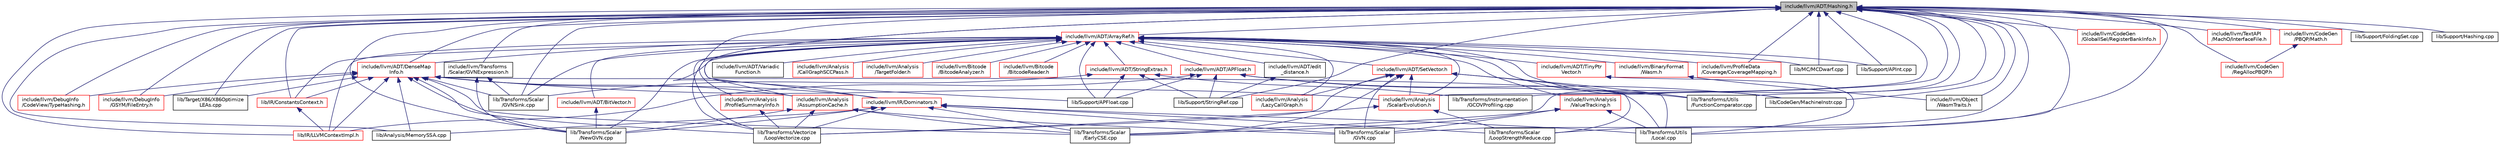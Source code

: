 digraph "include/llvm/ADT/Hashing.h"
{
 // LATEX_PDF_SIZE
  bgcolor="transparent";
  edge [fontname="Helvetica",fontsize="10",labelfontname="Helvetica",labelfontsize="10"];
  node [fontname="Helvetica",fontsize="10",shape="box"];
  Node1 [label="include/llvm/ADT/Hashing.h",height=0.2,width=0.4,color="black", fillcolor="grey75", style="filled", fontcolor="black",tooltip=" "];
  Node1 -> Node2 [dir="back",color="midnightblue",fontsize="10",style="solid",fontname="Helvetica"];
  Node2 [label="include/llvm/ADT/ArrayRef.h",height=0.2,width=0.4,color="red",URL="$ArrayRef_8h.html",tooltip=" "];
  Node2 -> Node3 [dir="back",color="midnightblue",fontsize="10",style="solid",fontname="Helvetica"];
  Node3 [label="include/llvm/ADT/APFloat.h",height=0.2,width=0.4,color="red",URL="$APFloat_8h.html",tooltip="This file declares a class to represent arbitrary precision floating point values and provide a varie..."];
  Node3 -> Node1090 [dir="back",color="midnightblue",fontsize="10",style="solid",fontname="Helvetica"];
  Node1090 [label="lib/CodeGen/MachineInstr.cpp",height=0.2,width=0.4,color="black",URL="$MachineInstr_8cpp.html",tooltip=" "];
  Node3 -> Node1435 [dir="back",color="midnightblue",fontsize="10",style="solid",fontname="Helvetica"];
  Node1435 [label="lib/IR/LLVMContextImpl.h",height=0.2,width=0.4,color="red",URL="$LLVMContextImpl_8h.html",tooltip=" "];
  Node3 -> Node2003 [dir="back",color="midnightblue",fontsize="10",style="solid",fontname="Helvetica"];
  Node2003 [label="lib/Support/APFloat.cpp",height=0.2,width=0.4,color="black",URL="$APFloat_8cpp.html",tooltip=" "];
  Node3 -> Node2005 [dir="back",color="midnightblue",fontsize="10",style="solid",fontname="Helvetica"];
  Node2005 [label="lib/Support/StringRef.cpp",height=0.2,width=0.4,color="black",URL="$StringRef_8cpp.html",tooltip=" "];
  Node3 -> Node1623 [dir="back",color="midnightblue",fontsize="10",style="solid",fontname="Helvetica"];
  Node1623 [label="lib/Transforms/Utils\l/FunctionComparator.cpp",height=0.2,width=0.4,color="black",URL="$FunctionComparator_8cpp.html",tooltip=" "];
  Node2 -> Node2021 [dir="back",color="midnightblue",fontsize="10",style="solid",fontname="Helvetica"];
  Node2021 [label="include/llvm/ADT/BitVector.h",height=0.2,width=0.4,color="red",URL="$BitVector_8h.html",tooltip=" "];
  Node2021 -> Node677 [dir="back",color="midnightblue",fontsize="10",style="solid",fontname="Helvetica"];
  Node677 [label="lib/Transforms/Scalar\l/NewGVN.cpp",height=0.2,width=0.4,color="black",URL="$NewGVN_8cpp.html",tooltip="This file implements the new LLVM's Global Value Numbering pass."];
  Node2 -> Node2073 [dir="back",color="midnightblue",fontsize="10",style="solid",fontname="Helvetica"];
  Node2073 [label="include/llvm/ADT/DenseMap\lInfo.h",height=0.2,width=0.4,color="red",URL="$DenseMapInfo_8h.html",tooltip=" "];
  Node2073 -> Node1790 [dir="back",color="midnightblue",fontsize="10",style="solid",fontname="Helvetica"];
  Node1790 [label="include/llvm/Analysis\l/AssumptionCache.h",height=0.2,width=0.4,color="red",URL="$AssumptionCache_8h.html",tooltip=" "];
  Node1790 -> Node781 [dir="back",color="midnightblue",fontsize="10",style="solid",fontname="Helvetica"];
  Node781 [label="lib/Transforms/Scalar\l/EarlyCSE.cpp",height=0.2,width=0.4,color="black",URL="$EarlyCSE_8cpp.html",tooltip=" "];
  Node1790 -> Node783 [dir="back",color="midnightblue",fontsize="10",style="solid",fontname="Helvetica"];
  Node783 [label="lib/Transforms/Scalar\l/GVN.cpp",height=0.2,width=0.4,color="black",URL="$GVN_8cpp.html",tooltip=" "];
  Node1790 -> Node677 [dir="back",color="midnightblue",fontsize="10",style="solid",fontname="Helvetica"];
  Node1790 -> Node701 [dir="back",color="midnightblue",fontsize="10",style="solid",fontname="Helvetica"];
  Node701 [label="lib/Transforms/Vectorize\l/LoopVectorize.cpp",height=0.2,width=0.4,color="black",URL="$LoopVectorize_8cpp.html",tooltip=" "];
  Node2073 -> Node1467 [dir="back",color="midnightblue",fontsize="10",style="solid",fontname="Helvetica"];
  Node1467 [label="include/llvm/Analysis\l/ScalarEvolution.h",height=0.2,width=0.4,color="red",URL="$ScalarEvolution_8h.html",tooltip=" "];
  Node1467 -> Node685 [dir="back",color="midnightblue",fontsize="10",style="solid",fontname="Helvetica"];
  Node685 [label="lib/Transforms/Scalar\l/LoopStrengthReduce.cpp",height=0.2,width=0.4,color="black",URL="$LoopStrengthReduce_8cpp.html",tooltip=" "];
  Node1467 -> Node701 [dir="back",color="midnightblue",fontsize="10",style="solid",fontname="Helvetica"];
  Node2073 -> Node2738 [dir="back",color="midnightblue",fontsize="10",style="solid",fontname="Helvetica"];
  Node2738 [label="include/llvm/DebugInfo\l/CodeView/TypeHashing.h",height=0.2,width=0.4,color="red",URL="$TypeHashing_8h.html",tooltip=" "];
  Node2073 -> Node2919 [dir="back",color="midnightblue",fontsize="10",style="solid",fontname="Helvetica"];
  Node2919 [label="include/llvm/DebugInfo\l/GSYM/FileEntry.h",height=0.2,width=0.4,color="red",URL="$FileEntry_8h.html",tooltip=" "];
  Node2073 -> Node1530 [dir="back",color="midnightblue",fontsize="10",style="solid",fontname="Helvetica"];
  Node1530 [label="include/llvm/IR/Dominators.h",height=0.2,width=0.4,color="red",URL="$Dominators_8h.html",tooltip=" "];
  Node1530 -> Node1529 [dir="back",color="midnightblue",fontsize="10",style="solid",fontname="Helvetica"];
  Node1529 [label="lib/Analysis/MemorySSA.cpp",height=0.2,width=0.4,color="black",URL="$MemorySSA_8cpp.html",tooltip=" "];
  Node1530 -> Node781 [dir="back",color="midnightblue",fontsize="10",style="solid",fontname="Helvetica"];
  Node1530 -> Node783 [dir="back",color="midnightblue",fontsize="10",style="solid",fontname="Helvetica"];
  Node1530 -> Node685 [dir="back",color="midnightblue",fontsize="10",style="solid",fontname="Helvetica"];
  Node1530 -> Node677 [dir="back",color="midnightblue",fontsize="10",style="solid",fontname="Helvetica"];
  Node1530 -> Node698 [dir="back",color="midnightblue",fontsize="10",style="solid",fontname="Helvetica"];
  Node698 [label="lib/Transforms/Utils\l/Local.cpp",height=0.2,width=0.4,color="black",URL="$Local_8cpp.html",tooltip=" "];
  Node1530 -> Node701 [dir="back",color="midnightblue",fontsize="10",style="solid",fontname="Helvetica"];
  Node2073 -> Node1529 [dir="back",color="midnightblue",fontsize="10",style="solid",fontname="Helvetica"];
  Node2073 -> Node1695 [dir="back",color="midnightblue",fontsize="10",style="solid",fontname="Helvetica"];
  Node1695 [label="lib/IR/ConstantsContext.h",height=0.2,width=0.4,color="red",URL="$ConstantsContext_8h.html",tooltip=" "];
  Node1695 -> Node1435 [dir="back",color="midnightblue",fontsize="10",style="solid",fontname="Helvetica"];
  Node2073 -> Node1435 [dir="back",color="midnightblue",fontsize="10",style="solid",fontname="Helvetica"];
  Node2073 -> Node629 [dir="back",color="midnightblue",fontsize="10",style="solid",fontname="Helvetica"];
  Node629 [label="lib/Target/X86/X86Optimize\lLEAs.cpp",height=0.2,width=0.4,color="black",URL="$X86OptimizeLEAs_8cpp.html",tooltip=" "];
  Node2073 -> Node781 [dir="back",color="midnightblue",fontsize="10",style="solid",fontname="Helvetica"];
  Node2073 -> Node785 [dir="back",color="midnightblue",fontsize="10",style="solid",fontname="Helvetica"];
  Node785 [label="lib/Transforms/Scalar\l/GVNSink.cpp",height=0.2,width=0.4,color="black",URL="$GVNSink_8cpp.html",tooltip="This pass attempts to sink instructions into successors, reducing static instruction count and enabli..."];
  Node2073 -> Node677 [dir="back",color="midnightblue",fontsize="10",style="solid",fontname="Helvetica"];
  Node2073 -> Node698 [dir="back",color="midnightblue",fontsize="10",style="solid",fontname="Helvetica"];
  Node2073 -> Node701 [dir="back",color="midnightblue",fontsize="10",style="solid",fontname="Helvetica"];
  Node2 -> Node2093 [dir="back",color="midnightblue",fontsize="10",style="solid",fontname="Helvetica"];
  Node2093 [label="include/llvm/ADT/SetVector.h",height=0.2,width=0.4,color="red",URL="$SetVector_8h.html",tooltip=" "];
  Node2093 -> Node802 [dir="back",color="midnightblue",fontsize="10",style="solid",fontname="Helvetica"];
  Node802 [label="include/llvm/Analysis\l/LazyCallGraph.h",height=0.2,width=0.4,color="red",URL="$LazyCallGraph_8h.html",tooltip="Implements a lazy call graph analysis and related passes for the new pass manager."];
  Node2093 -> Node1467 [dir="back",color="midnightblue",fontsize="10",style="solid",fontname="Helvetica"];
  Node2093 -> Node781 [dir="back",color="midnightblue",fontsize="10",style="solid",fontname="Helvetica"];
  Node2093 -> Node783 [dir="back",color="midnightblue",fontsize="10",style="solid",fontname="Helvetica"];
  Node2093 -> Node685 [dir="back",color="midnightblue",fontsize="10",style="solid",fontname="Helvetica"];
  Node2093 -> Node698 [dir="back",color="midnightblue",fontsize="10",style="solid",fontname="Helvetica"];
  Node2093 -> Node701 [dir="back",color="midnightblue",fontsize="10",style="solid",fontname="Helvetica"];
  Node2 -> Node2964 [dir="back",color="midnightblue",fontsize="10",style="solid",fontname="Helvetica"];
  Node2964 [label="include/llvm/ADT/StringExtras.h",height=0.2,width=0.4,color="red",URL="$StringExtras_8h.html",tooltip=" "];
  Node2964 -> Node2003 [dir="back",color="midnightblue",fontsize="10",style="solid",fontname="Helvetica"];
  Node2964 -> Node2005 [dir="back",color="midnightblue",fontsize="10",style="solid",fontname="Helvetica"];
  Node2964 -> Node988 [dir="back",color="midnightblue",fontsize="10",style="solid",fontname="Helvetica"];
  Node988 [label="lib/Transforms/Instrumentation\l/GCOVProfiling.cpp",height=0.2,width=0.4,color="black",URL="$GCOVProfiling_8cpp.html",tooltip=" "];
  Node2964 -> Node785 [dir="back",color="midnightblue",fontsize="10",style="solid",fontname="Helvetica"];
  Node2 -> Node2688 [dir="back",color="midnightblue",fontsize="10",style="solid",fontname="Helvetica"];
  Node2688 [label="include/llvm/ADT/TinyPtr\lVector.h",height=0.2,width=0.4,color="red",URL="$TinyPtrVector_8h.html",tooltip=" "];
  Node2688 -> Node698 [dir="back",color="midnightblue",fontsize="10",style="solid",fontname="Helvetica"];
  Node2 -> Node3141 [dir="back",color="midnightblue",fontsize="10",style="solid",fontname="Helvetica"];
  Node3141 [label="include/llvm/ADT/Variadic\lFunction.h",height=0.2,width=0.4,color="black",URL="$VariadicFunction_8h.html",tooltip=" "];
  Node2 -> Node3142 [dir="back",color="midnightblue",fontsize="10",style="solid",fontname="Helvetica"];
  Node3142 [label="include/llvm/ADT/edit\l_distance.h",height=0.2,width=0.4,color="black",URL="$edit__distance_8h.html",tooltip=" "];
  Node3142 -> Node2005 [dir="back",color="midnightblue",fontsize="10",style="solid",fontname="Helvetica"];
  Node2 -> Node1790 [dir="back",color="midnightblue",fontsize="10",style="solid",fontname="Helvetica"];
  Node2 -> Node2625 [dir="back",color="midnightblue",fontsize="10",style="solid",fontname="Helvetica"];
  Node2625 [label="include/llvm/Analysis\l/CallGraphSCCPass.h",height=0.2,width=0.4,color="red",URL="$CallGraphSCCPass_8h.html",tooltip=" "];
  Node2 -> Node802 [dir="back",color="midnightblue",fontsize="10",style="solid",fontname="Helvetica"];
  Node2 -> Node1633 [dir="back",color="midnightblue",fontsize="10",style="solid",fontname="Helvetica"];
  Node1633 [label="include/llvm/Analysis\l/ProfileSummaryInfo.h",height=0.2,width=0.4,color="red",URL="$ProfileSummaryInfo_8h.html",tooltip=" "];
  Node1633 -> Node701 [dir="back",color="midnightblue",fontsize="10",style="solid",fontname="Helvetica"];
  Node2 -> Node1467 [dir="back",color="midnightblue",fontsize="10",style="solid",fontname="Helvetica"];
  Node2 -> Node856 [dir="back",color="midnightblue",fontsize="10",style="solid",fontname="Helvetica"];
  Node856 [label="include/llvm/Analysis\l/TargetFolder.h",height=0.2,width=0.4,color="red",URL="$TargetFolder_8h.html",tooltip=" "];
  Node2 -> Node885 [dir="back",color="midnightblue",fontsize="10",style="solid",fontname="Helvetica"];
  Node885 [label="include/llvm/Analysis\l/ValueTracking.h",height=0.2,width=0.4,color="red",URL="$ValueTracking_8h.html",tooltip=" "];
  Node885 -> Node781 [dir="back",color="midnightblue",fontsize="10",style="solid",fontname="Helvetica"];
  Node885 -> Node783 [dir="back",color="midnightblue",fontsize="10",style="solid",fontname="Helvetica"];
  Node885 -> Node698 [dir="back",color="midnightblue",fontsize="10",style="solid",fontname="Helvetica"];
  Node2 -> Node3143 [dir="back",color="midnightblue",fontsize="10",style="solid",fontname="Helvetica"];
  Node3143 [label="include/llvm/BinaryFormat\l/Wasm.h",height=0.2,width=0.4,color="red",URL="$BinaryFormat_2Wasm_8h.html",tooltip=" "];
  Node3143 -> Node3144 [dir="back",color="midnightblue",fontsize="10",style="solid",fontname="Helvetica"];
  Node3144 [label="include/llvm/Object\l/WasmTraits.h",height=0.2,width=0.4,color="black",URL="$WasmTraits_8h.html",tooltip=" "];
  Node2 -> Node2970 [dir="back",color="midnightblue",fontsize="10",style="solid",fontname="Helvetica"];
  Node2970 [label="include/llvm/Bitcode\l/BitcodeAnalyzer.h",height=0.2,width=0.4,color="red",URL="$BitcodeAnalyzer_8h.html",tooltip=" "];
  Node2 -> Node1766 [dir="back",color="midnightblue",fontsize="10",style="solid",fontname="Helvetica"];
  Node1766 [label="include/llvm/Bitcode\l/BitcodeReader.h",height=0.2,width=0.4,color="red",URL="$BitcodeReader_8h.html",tooltip=" "];
  Node2 -> Node1982 [dir="back",color="midnightblue",fontsize="10",style="solid",fontname="Helvetica"];
  Node1982 [label="include/llvm/ProfileData\l/Coverage/CoverageMapping.h",height=0.2,width=0.4,color="red",URL="$CoverageMapping_8h.html",tooltip=" "];
  Node2 -> Node1090 [dir="back",color="midnightblue",fontsize="10",style="solid",fontname="Helvetica"];
  Node2 -> Node1695 [dir="back",color="midnightblue",fontsize="10",style="solid",fontname="Helvetica"];
  Node2 -> Node1435 [dir="back",color="midnightblue",fontsize="10",style="solid",fontname="Helvetica"];
  Node2 -> Node2089 [dir="back",color="midnightblue",fontsize="10",style="solid",fontname="Helvetica"];
  Node2089 [label="lib/MC/MCDwarf.cpp",height=0.2,width=0.4,color="black",URL="$MCDwarf_8cpp.html",tooltip=" "];
  Node2 -> Node2003 [dir="back",color="midnightblue",fontsize="10",style="solid",fontname="Helvetica"];
  Node2 -> Node3270 [dir="back",color="midnightblue",fontsize="10",style="solid",fontname="Helvetica"];
  Node3270 [label="lib/Support/APInt.cpp",height=0.2,width=0.4,color="black",URL="$APInt_8cpp.html",tooltip=" "];
  Node2 -> Node785 [dir="back",color="midnightblue",fontsize="10",style="solid",fontname="Helvetica"];
  Node2 -> Node677 [dir="back",color="midnightblue",fontsize="10",style="solid",fontname="Helvetica"];
  Node2 -> Node1623 [dir="back",color="midnightblue",fontsize="10",style="solid",fontname="Helvetica"];
  Node2 -> Node701 [dir="back",color="midnightblue",fontsize="10",style="solid",fontname="Helvetica"];
  Node1 -> Node2073 [dir="back",color="midnightblue",fontsize="10",style="solid",fontname="Helvetica"];
  Node1 -> Node1467 [dir="back",color="midnightblue",fontsize="10",style="solid",fontname="Helvetica"];
  Node1 -> Node2346 [dir="back",color="midnightblue",fontsize="10",style="solid",fontname="Helvetica"];
  Node2346 [label="include/llvm/CodeGen\l/GlobalISel/RegisterBankInfo.h",height=0.2,width=0.4,color="red",URL="$RegisterBankInfo_8h.html",tooltip=" "];
  Node1 -> Node3280 [dir="back",color="midnightblue",fontsize="10",style="solid",fontname="Helvetica"];
  Node3280 [label="include/llvm/CodeGen\l/PBQP/Math.h",height=0.2,width=0.4,color="red",URL="$Math_8h.html",tooltip=" "];
  Node3280 -> Node2202 [dir="back",color="midnightblue",fontsize="10",style="solid",fontname="Helvetica"];
  Node2202 [label="include/llvm/CodeGen\l/RegAllocPBQP.h",height=0.2,width=0.4,color="red",URL="$RegAllocPBQP_8h.html",tooltip=" "];
  Node1 -> Node2202 [dir="back",color="midnightblue",fontsize="10",style="solid",fontname="Helvetica"];
  Node1 -> Node2738 [dir="back",color="midnightblue",fontsize="10",style="solid",fontname="Helvetica"];
  Node1 -> Node2919 [dir="back",color="midnightblue",fontsize="10",style="solid",fontname="Helvetica"];
  Node1 -> Node1530 [dir="back",color="midnightblue",fontsize="10",style="solid",fontname="Helvetica"];
  Node1 -> Node3144 [dir="back",color="midnightblue",fontsize="10",style="solid",fontname="Helvetica"];
  Node1 -> Node1982 [dir="back",color="midnightblue",fontsize="10",style="solid",fontname="Helvetica"];
  Node1 -> Node2657 [dir="back",color="midnightblue",fontsize="10",style="solid",fontname="Helvetica"];
  Node2657 [label="include/llvm/TextAPI\l/MachO/InterfaceFile.h",height=0.2,width=0.4,color="red",URL="$InterfaceFile_8h.html",tooltip=" "];
  Node1 -> Node1546 [dir="back",color="midnightblue",fontsize="10",style="solid",fontname="Helvetica"];
  Node1546 [label="include/llvm/Transforms\l/Scalar/GVNExpression.h",height=0.2,width=0.4,color="black",URL="$GVNExpression_8h.html",tooltip="The header file for the GVN pass that contains expression handling classes."];
  Node1546 -> Node785 [dir="back",color="midnightblue",fontsize="10",style="solid",fontname="Helvetica"];
  Node1546 -> Node677 [dir="back",color="midnightblue",fontsize="10",style="solid",fontname="Helvetica"];
  Node1 -> Node1529 [dir="back",color="midnightblue",fontsize="10",style="solid",fontname="Helvetica"];
  Node1 -> Node1090 [dir="back",color="midnightblue",fontsize="10",style="solid",fontname="Helvetica"];
  Node1 -> Node1695 [dir="back",color="midnightblue",fontsize="10",style="solid",fontname="Helvetica"];
  Node1 -> Node1435 [dir="back",color="midnightblue",fontsize="10",style="solid",fontname="Helvetica"];
  Node1 -> Node2089 [dir="back",color="midnightblue",fontsize="10",style="solid",fontname="Helvetica"];
  Node1 -> Node2003 [dir="back",color="midnightblue",fontsize="10",style="solid",fontname="Helvetica"];
  Node1 -> Node3270 [dir="back",color="midnightblue",fontsize="10",style="solid",fontname="Helvetica"];
  Node1 -> Node3282 [dir="back",color="midnightblue",fontsize="10",style="solid",fontname="Helvetica"];
  Node3282 [label="lib/Support/FoldingSet.cpp",height=0.2,width=0.4,color="black",URL="$FoldingSet_8cpp.html",tooltip=" "];
  Node1 -> Node3283 [dir="back",color="midnightblue",fontsize="10",style="solid",fontname="Helvetica"];
  Node3283 [label="lib/Support/Hashing.cpp",height=0.2,width=0.4,color="black",URL="$Hashing_8cpp.html",tooltip=" "];
  Node1 -> Node2005 [dir="back",color="midnightblue",fontsize="10",style="solid",fontname="Helvetica"];
  Node1 -> Node629 [dir="back",color="midnightblue",fontsize="10",style="solid",fontname="Helvetica"];
  Node1 -> Node988 [dir="back",color="midnightblue",fontsize="10",style="solid",fontname="Helvetica"];
  Node1 -> Node781 [dir="back",color="midnightblue",fontsize="10",style="solid",fontname="Helvetica"];
  Node1 -> Node783 [dir="back",color="midnightblue",fontsize="10",style="solid",fontname="Helvetica"];
  Node1 -> Node785 [dir="back",color="midnightblue",fontsize="10",style="solid",fontname="Helvetica"];
  Node1 -> Node685 [dir="back",color="midnightblue",fontsize="10",style="solid",fontname="Helvetica"];
  Node1 -> Node677 [dir="back",color="midnightblue",fontsize="10",style="solid",fontname="Helvetica"];
  Node1 -> Node1623 [dir="back",color="midnightblue",fontsize="10",style="solid",fontname="Helvetica"];
  Node1 -> Node698 [dir="back",color="midnightblue",fontsize="10",style="solid",fontname="Helvetica"];
  Node1 -> Node701 [dir="back",color="midnightblue",fontsize="10",style="solid",fontname="Helvetica"];
}

